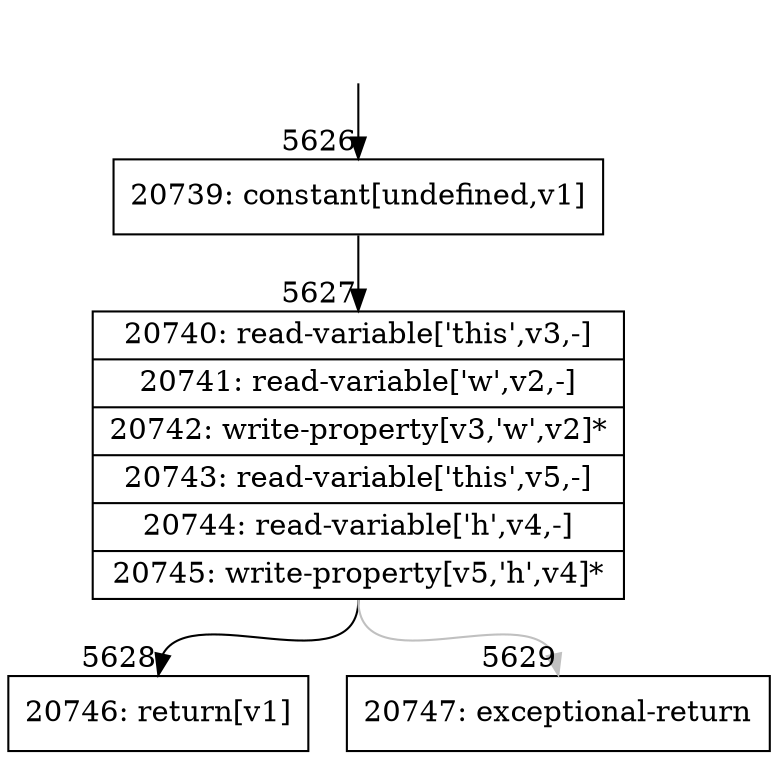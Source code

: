 digraph {
rankdir="TD"
BB_entry391[shape=none,label=""];
BB_entry391 -> BB5626 [tailport=s, headport=n, headlabel="    5626"]
BB5626 [shape=record label="{20739: constant[undefined,v1]}" ] 
BB5626 -> BB5627 [tailport=s, headport=n, headlabel="      5627"]
BB5627 [shape=record label="{20740: read-variable['this',v3,-]|20741: read-variable['w',v2,-]|20742: write-property[v3,'w',v2]*|20743: read-variable['this',v5,-]|20744: read-variable['h',v4,-]|20745: write-property[v5,'h',v4]*}" ] 
BB5627 -> BB5628 [tailport=s, headport=n, headlabel="      5628"]
BB5627 -> BB5629 [tailport=s, headport=n, color=gray, headlabel="      5629"]
BB5628 [shape=record label="{20746: return[v1]}" ] 
BB5629 [shape=record label="{20747: exceptional-return}" ] 
//#$~ 3949
}

